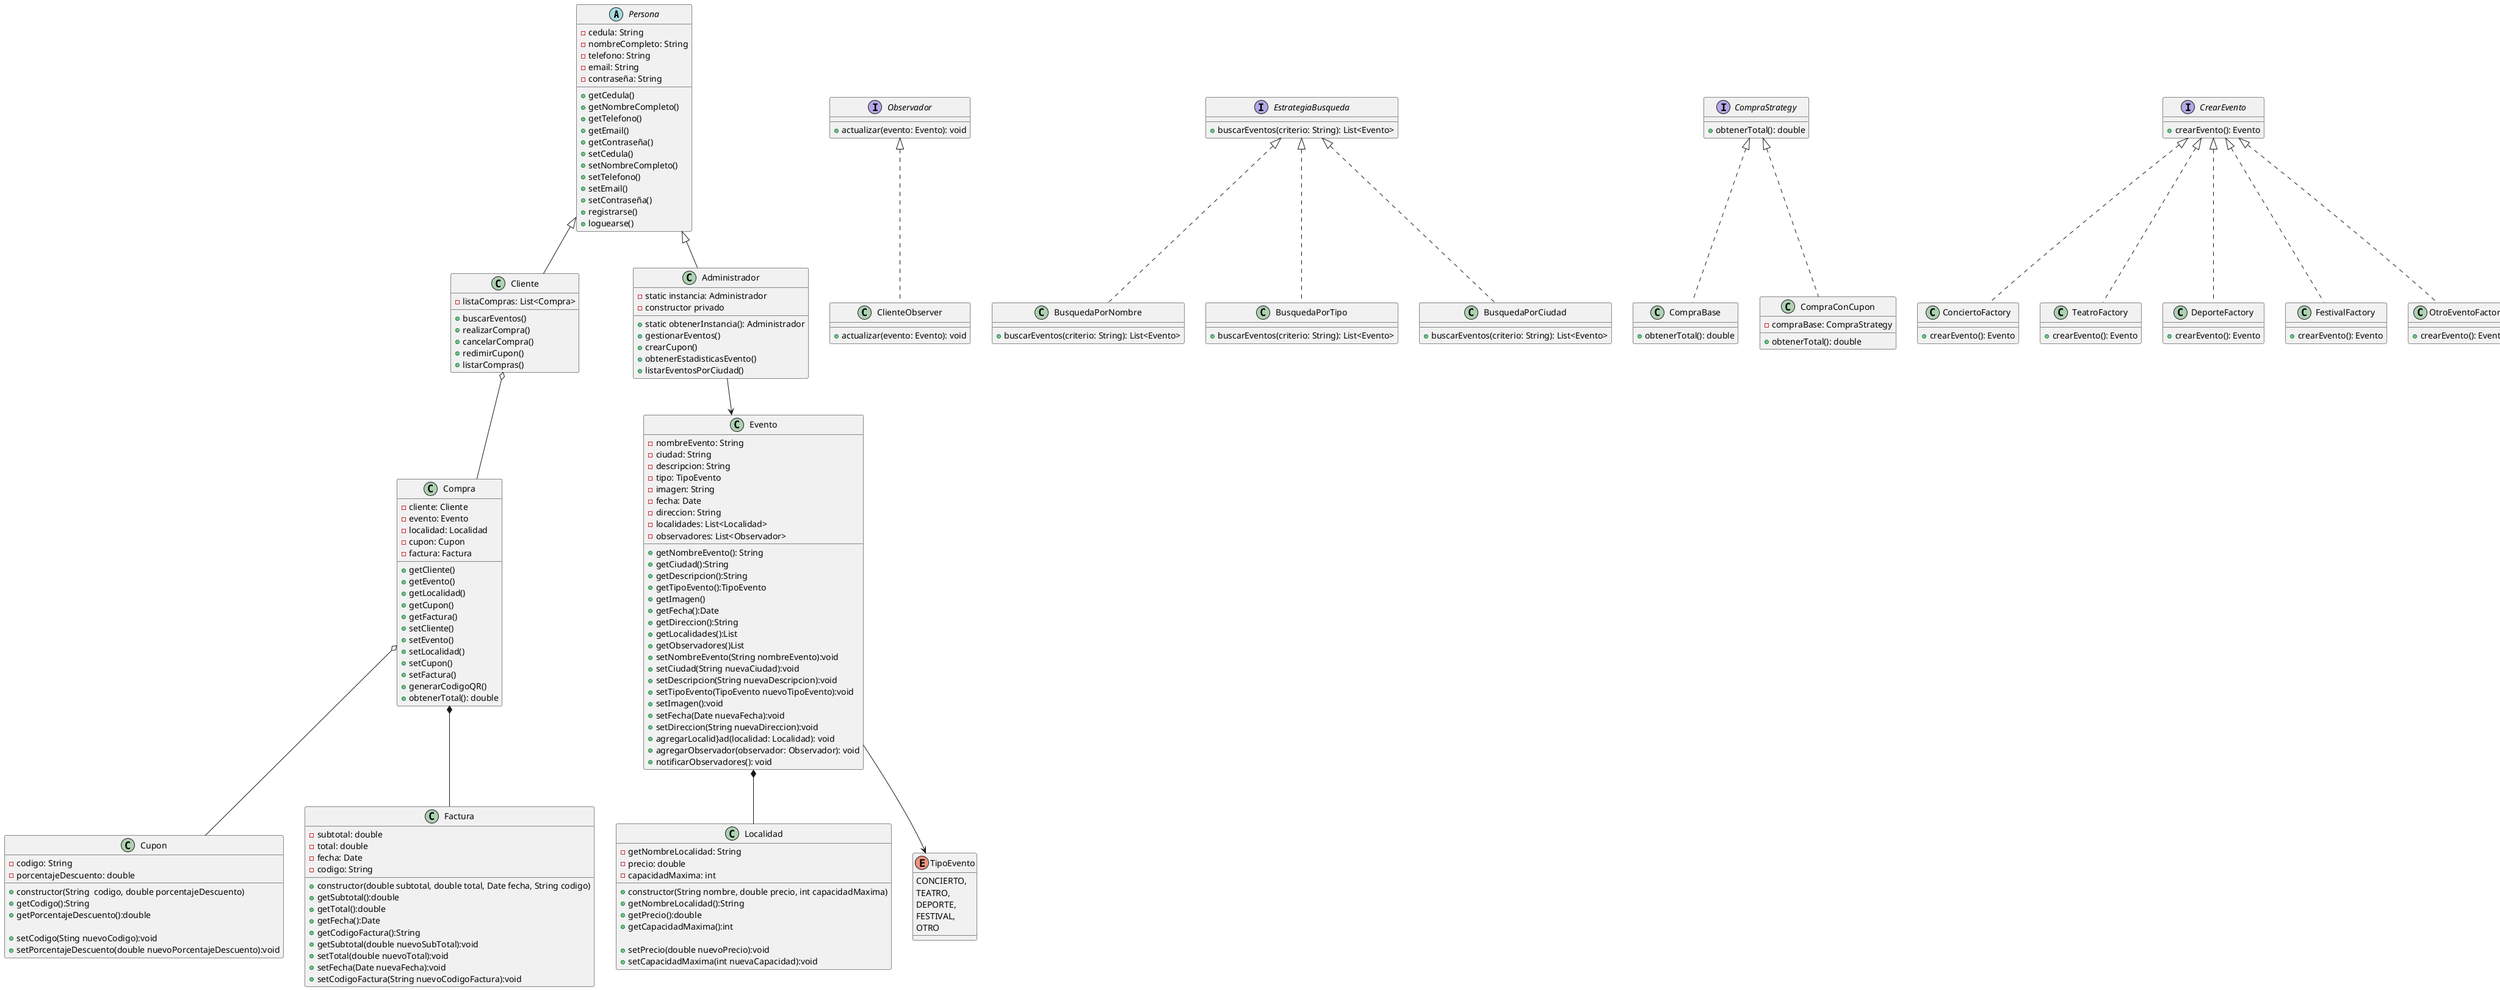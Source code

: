 @startuml

abstract class Persona {
    - cedula: String
    - nombreCompleto: String
    - telefono: String
    - email: String
    - contraseña: String

    +getCedula()
    +getNombreCompleto()
    +getTelefono()
    +getEmail()
    +getContraseña()
    +setCedula()
    +setNombreCompleto()
    +setTelefono()
    +setEmail()
    +setContraseña()
    + registrarse()
    + loguearse()
}

class Cliente {
    - listaCompras: List<Compra>
    + buscarEventos()
    + realizarCompra()
    + cancelarCompra()
    + redimirCupon()
    + listarCompras()
}

class Administrador {
    - static instancia: Administrador
    - constructor privado
    + static obtenerInstancia(): Administrador
    + gestionarEventos()
    + crearCupon()
    + obtenerEstadisticasEvento()
    + listarEventosPorCiudad()
}

class Evento {
    - nombreEvento: String
    - ciudad: String
    - descripcion: String
    - tipo: TipoEvento
    - imagen: String
    - fecha: Date
    - direccion: String
    - localidades: List<Localidad>
    - observadores: List<Observador>

    +getNombreEvento(): String
    +getCiudad():String
    +getDescripcion():String
    +getTipoEvento():TipoEvento
    +getImagen()
    +getFecha():Date
    +getDireccion():String
    +getLocalidades():List
    +getObservadores()List
    +setNombreEvento(String nombreEvento):void
    +setCiudad(String nuevaCiudad):void
    +setDescripcion(String nuevaDescripcion):void
    +setTipoEvento(TipoEvento nuevoTipoEvento):void
    +setImagen():void
    +setFecha(Date nuevaFecha):void
    +setDireccion(String nuevaDireccion):void
    + agregarLocalid}ad(localidad: Localidad): void
    + agregarObservador(observador: Observador): void
    + notificarObservadores(): void
}

class Localidad {
    - getNombreLocalidad: String
    - precio: double
    - capacidadMaxima: int

    +constructor(String nombre, double precio, int capacidadMaxima)
    +getNombreLocalidad():String
    +getPrecio():double
    +getCapacidadMaxima():int

    +setPrecio(double nuevoPrecio):void
    +setCapacidadMaxima(int nuevaCapacidad):void
}

class Compra {
    - cliente: Cliente
    - evento: Evento
    - localidad: Localidad
    - cupon: Cupon
    - factura: Factura

    +getCliente()
    +getEvento()
    +getLocalidad()
    +getCupon()
    +getFactura()
    +setCliente()
    +setEvento()
    +setLocalidad()
    +setCupon()
    +setFactura()
    + generarCodigoQR()
    + obtenerTotal(): double
}

class Cupon {
    - codigo: String
    - porcentajeDescuento: double

    +constructor(String  codigo, double porcentajeDescuento)
    +getCodigo():String
    +getPorcentajeDescuento():double

    +setCodigo(Sting nuevoCodigo):void
    +setPorcentajeDescuento(double nuevoPorcentajeDescuento):void
}

class Factura {
    - subtotal: double
    - total: double
    - fecha: Date
    - codigo: String

    +constructor(double subtotal, double total, Date fecha, String codigo)
    +getSubtotal():double
    +getTotal():double
    +getFecha():Date
    +getCodigoFactura():String
    +getSubtotal(double nuevoSubTotal):void
    +setTotal(double nuevoTotal):void
    +setFecha(Date nuevaFecha):void
    +setCodigoFactura(String nuevoCodigoFactura):void
}

interface Observador {
    + actualizar(evento: Evento): void
}

class ClienteObserver implements Observador {
    + actualizar(evento: Evento): void
}

interface EstrategiaBusqueda {
    + buscarEventos(criterio: String): List<Evento>
}

class BusquedaPorNombre implements EstrategiaBusqueda {
    + buscarEventos(criterio: String): List<Evento>
}

class BusquedaPorTipo implements EstrategiaBusqueda {
    + buscarEventos(criterio: String): List<Evento>
}

class BusquedaPorCiudad implements EstrategiaBusqueda {
    + buscarEventos(criterio: String): List<Evento>
}

interface CompraStrategy {
    + obtenerTotal(): double
}

class CompraBase implements CompraStrategy {
    + obtenerTotal(): double
}

class CompraConCupon implements CompraStrategy {
    - compraBase: CompraStrategy
    + obtenerTotal(): double
}

Persona <|-- Cliente
Persona <|-- Administrador
Evento *-- Localidad
Cliente o-- Compra
Compra o-- Cupon
Compra *-- Factura
Evento-->TipoEvento
Administrador-->Evento

ENUM TipoEvento{
      CONCIERTO,
      TEATRO,
      DEPORTE,
      FESTIVAL,
      OTRO
}

interface CrearEvento {
    + crearEvento(): Evento
}

class ConciertoFactory {
    + crearEvento(): Evento
}

class TeatroFactory {
    + crearEvento(): Evento
}

class DeporteFactory {
    + crearEvento(): Evento
}

class FestivalFactory {
    + crearEvento(): Evento
}

class OtroEventoFactory {
    + crearEvento(): Evento
}

CrearEvento <|.. ConciertoFactory
CrearEvento <|.. TeatroFactory
CrearEvento <|.. DeporteFactory
CrearEvento <|.. FestivalFactory
CrearEvento <|.. OtroEventoFactory

@enduml
